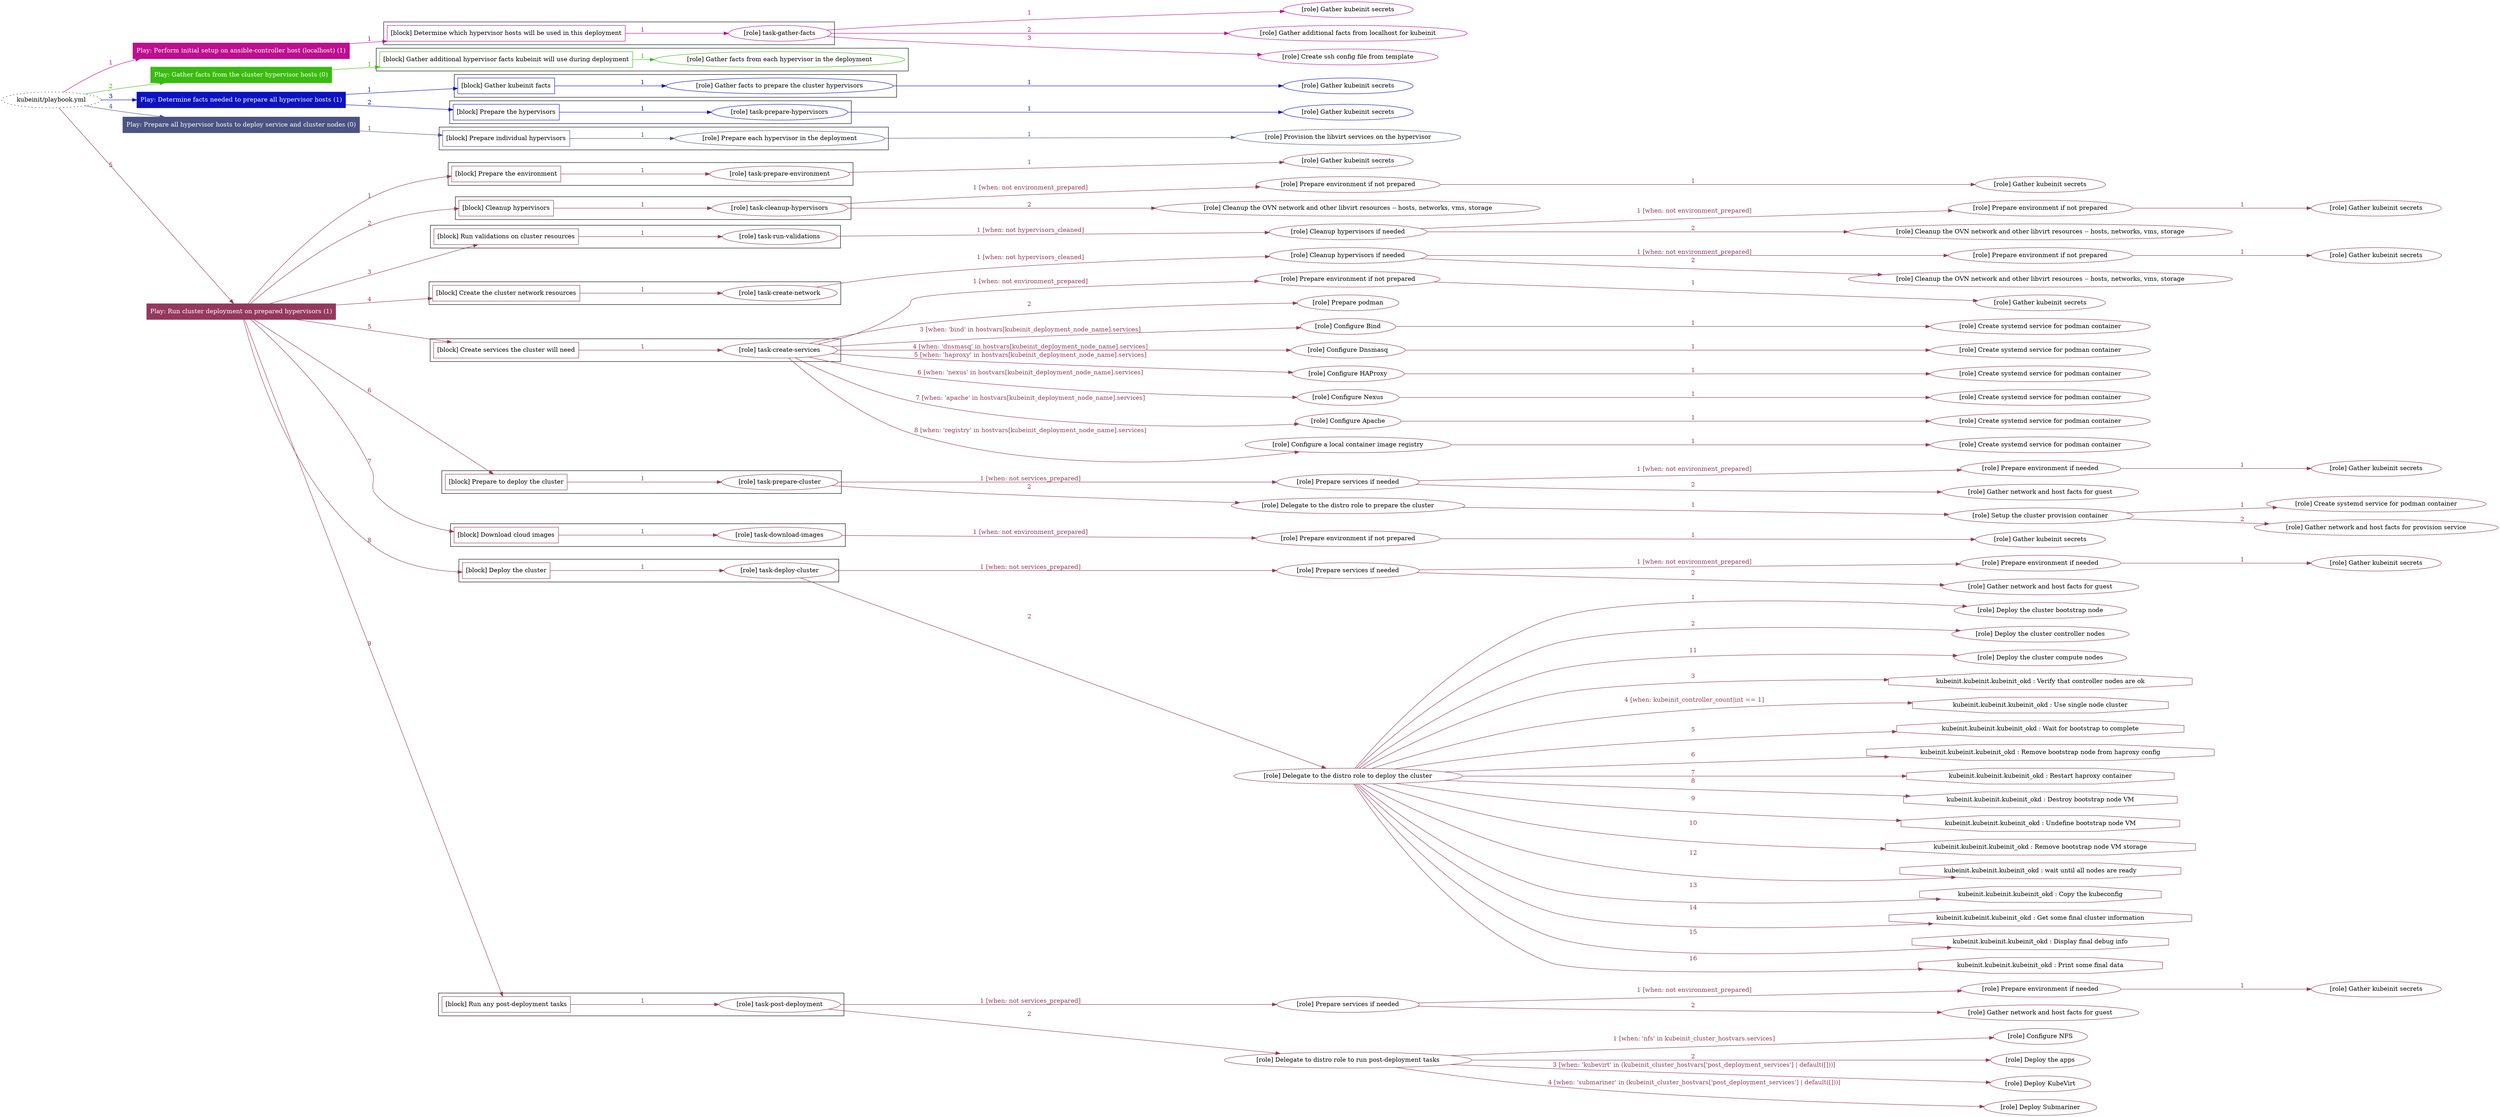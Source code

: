 digraph {
	graph [concentrate=true ordering=in rankdir=LR ratio=fill]
	edge [esep=5 sep=10]
	"kubeinit/playbook.yml" [URL="/home/runner/work/kubeinit/kubeinit/kubeinit/playbook.yml" id=playbook_da617933 style=dotted]
	play_709bf7d8 [label="Play: Perform initial setup on ansible-controller host (localhost) (1)" URL="/home/runner/work/kubeinit/kubeinit/kubeinit/playbook.yml" color="#bd0f90" fontcolor="#ffffff" id=play_709bf7d8 shape=box style=filled tooltip=localhost]
	"kubeinit/playbook.yml" -> play_709bf7d8 [label="1 " color="#bd0f90" fontcolor="#bd0f90" id=edge_968faac6 labeltooltip="1 " tooltip="1 "]
	subgraph "Gather kubeinit secrets" {
		role_4a7accff [label="[role] Gather kubeinit secrets" URL="/home/runner/.ansible/collections/ansible_collections/kubeinit/kubeinit/roles/kubeinit_prepare/tasks/build_hypervisors_group.yml" color="#bd0f90" id=role_4a7accff tooltip="Gather kubeinit secrets"]
	}
	subgraph "Gather additional facts from localhost for kubeinit" {
		role_66f5cfd6 [label="[role] Gather additional facts from localhost for kubeinit" URL="/home/runner/.ansible/collections/ansible_collections/kubeinit/kubeinit/roles/kubeinit_prepare/tasks/build_hypervisors_group.yml" color="#bd0f90" id=role_66f5cfd6 tooltip="Gather additional facts from localhost for kubeinit"]
	}
	subgraph "Create ssh config file from template" {
		role_cff6868e [label="[role] Create ssh config file from template" URL="/home/runner/.ansible/collections/ansible_collections/kubeinit/kubeinit/roles/kubeinit_prepare/tasks/build_hypervisors_group.yml" color="#bd0f90" id=role_cff6868e tooltip="Create ssh config file from template"]
	}
	subgraph "task-gather-facts" {
		role_f1da3279 [label="[role] task-gather-facts" URL="/home/runner/work/kubeinit/kubeinit/kubeinit/playbook.yml" color="#bd0f90" id=role_f1da3279 tooltip="task-gather-facts"]
		role_f1da3279 -> role_4a7accff [label="1 " color="#bd0f90" fontcolor="#bd0f90" id=edge_4c8f0086 labeltooltip="1 " tooltip="1 "]
		role_f1da3279 -> role_66f5cfd6 [label="2 " color="#bd0f90" fontcolor="#bd0f90" id=edge_60982e33 labeltooltip="2 " tooltip="2 "]
		role_f1da3279 -> role_cff6868e [label="3 " color="#bd0f90" fontcolor="#bd0f90" id=edge_ebd9160b labeltooltip="3 " tooltip="3 "]
	}
	subgraph "Play: Perform initial setup on ansible-controller host (localhost) (1)" {
		play_709bf7d8 -> block_c93c14ab [label=1 color="#bd0f90" fontcolor="#bd0f90" id=edge_28651c64 labeltooltip=1 tooltip=1]
		subgraph cluster_block_c93c14ab {
			block_c93c14ab [label="[block] Determine which hypervisor hosts will be used in this deployment" URL="/home/runner/work/kubeinit/kubeinit/kubeinit/playbook.yml" color="#bd0f90" id=block_c93c14ab labeltooltip="Determine which hypervisor hosts will be used in this deployment" shape=box tooltip="Determine which hypervisor hosts will be used in this deployment"]
			block_c93c14ab -> role_f1da3279 [label="1 " color="#bd0f90" fontcolor="#bd0f90" id=edge_1ac4765d labeltooltip="1 " tooltip="1 "]
		}
	}
	play_b18777e9 [label="Play: Gather facts from the cluster hypervisor hosts (0)" URL="/home/runner/work/kubeinit/kubeinit/kubeinit/playbook.yml" color="#3abb11" fontcolor="#ffffff" id=play_b18777e9 shape=box style=filled tooltip="Play: Gather facts from the cluster hypervisor hosts (0)"]
	"kubeinit/playbook.yml" -> play_b18777e9 [label="2 " color="#3abb11" fontcolor="#3abb11" id=edge_0cba17d4 labeltooltip="2 " tooltip="2 "]
	subgraph "Gather facts from each hypervisor in the deployment" {
		role_3ea48ed6 [label="[role] Gather facts from each hypervisor in the deployment" URL="/home/runner/work/kubeinit/kubeinit/kubeinit/playbook.yml" color="#3abb11" id=role_3ea48ed6 tooltip="Gather facts from each hypervisor in the deployment"]
	}
	subgraph "Play: Gather facts from the cluster hypervisor hosts (0)" {
		play_b18777e9 -> block_f3d34d39 [label=1 color="#3abb11" fontcolor="#3abb11" id=edge_6278b944 labeltooltip=1 tooltip=1]
		subgraph cluster_block_f3d34d39 {
			block_f3d34d39 [label="[block] Gather additional hypervisor facts kubeinit will use during deployment" URL="/home/runner/work/kubeinit/kubeinit/kubeinit/playbook.yml" color="#3abb11" id=block_f3d34d39 labeltooltip="Gather additional hypervisor facts kubeinit will use during deployment" shape=box tooltip="Gather additional hypervisor facts kubeinit will use during deployment"]
			block_f3d34d39 -> role_3ea48ed6 [label="1 " color="#3abb11" fontcolor="#3abb11" id=edge_6fc94876 labeltooltip="1 " tooltip="1 "]
		}
	}
	play_62c8dd0b [label="Play: Determine facts needed to prepare all hypervisor hosts (1)" URL="/home/runner/work/kubeinit/kubeinit/kubeinit/playbook.yml" color="#0c13c0" fontcolor="#ffffff" id=play_62c8dd0b shape=box style=filled tooltip=localhost]
	"kubeinit/playbook.yml" -> play_62c8dd0b [label="3 " color="#0c13c0" fontcolor="#0c13c0" id=edge_c12543b6 labeltooltip="3 " tooltip="3 "]
	subgraph "Gather kubeinit secrets" {
		role_3d515dd7 [label="[role] Gather kubeinit secrets" URL="/home/runner/.ansible/collections/ansible_collections/kubeinit/kubeinit/roles/kubeinit_prepare/tasks/gather_kubeinit_facts.yml" color="#0c13c0" id=role_3d515dd7 tooltip="Gather kubeinit secrets"]
	}
	subgraph "Gather facts to prepare the cluster hypervisors" {
		role_f3704e47 [label="[role] Gather facts to prepare the cluster hypervisors" URL="/home/runner/work/kubeinit/kubeinit/kubeinit/playbook.yml" color="#0c13c0" id=role_f3704e47 tooltip="Gather facts to prepare the cluster hypervisors"]
		role_f3704e47 -> role_3d515dd7 [label="1 " color="#0c13c0" fontcolor="#0c13c0" id=edge_67fbf8ec labeltooltip="1 " tooltip="1 "]
	}
	subgraph "Gather kubeinit secrets" {
		role_cc7b1e53 [label="[role] Gather kubeinit secrets" URL="/home/runner/.ansible/collections/ansible_collections/kubeinit/kubeinit/roles/kubeinit_prepare/tasks/gather_kubeinit_facts.yml" color="#0c13c0" id=role_cc7b1e53 tooltip="Gather kubeinit secrets"]
	}
	subgraph "task-prepare-hypervisors" {
		role_05dc9baf [label="[role] task-prepare-hypervisors" URL="/home/runner/work/kubeinit/kubeinit/kubeinit/playbook.yml" color="#0c13c0" id=role_05dc9baf tooltip="task-prepare-hypervisors"]
		role_05dc9baf -> role_cc7b1e53 [label="1 " color="#0c13c0" fontcolor="#0c13c0" id=edge_c65fc6d4 labeltooltip="1 " tooltip="1 "]
	}
	subgraph "Play: Determine facts needed to prepare all hypervisor hosts (1)" {
		play_62c8dd0b -> block_36606925 [label=1 color="#0c13c0" fontcolor="#0c13c0" id=edge_57b791f6 labeltooltip=1 tooltip=1]
		subgraph cluster_block_36606925 {
			block_36606925 [label="[block] Gather kubeinit facts" URL="/home/runner/work/kubeinit/kubeinit/kubeinit/playbook.yml" color="#0c13c0" id=block_36606925 labeltooltip="Gather kubeinit facts" shape=box tooltip="Gather kubeinit facts"]
			block_36606925 -> role_f3704e47 [label="1 " color="#0c13c0" fontcolor="#0c13c0" id=edge_1a511194 labeltooltip="1 " tooltip="1 "]
		}
		play_62c8dd0b -> block_bb605f76 [label=2 color="#0c13c0" fontcolor="#0c13c0" id=edge_3fe7a52a labeltooltip=2 tooltip=2]
		subgraph cluster_block_bb605f76 {
			block_bb605f76 [label="[block] Prepare the hypervisors" URL="/home/runner/work/kubeinit/kubeinit/kubeinit/playbook.yml" color="#0c13c0" id=block_bb605f76 labeltooltip="Prepare the hypervisors" shape=box tooltip="Prepare the hypervisors"]
			block_bb605f76 -> role_05dc9baf [label="1 " color="#0c13c0" fontcolor="#0c13c0" id=edge_8dd2e019 labeltooltip="1 " tooltip="1 "]
		}
	}
	play_00302b5f [label="Play: Prepare all hypervisor hosts to deploy service and cluster nodes (0)" URL="/home/runner/work/kubeinit/kubeinit/kubeinit/playbook.yml" color="#4a5482" fontcolor="#ffffff" id=play_00302b5f shape=box style=filled tooltip="Play: Prepare all hypervisor hosts to deploy service and cluster nodes (0)"]
	"kubeinit/playbook.yml" -> play_00302b5f [label="4 " color="#4a5482" fontcolor="#4a5482" id=edge_bfa7a1cc labeltooltip="4 " tooltip="4 "]
	subgraph "Provision the libvirt services on the hypervisor" {
		role_5be72eb2 [label="[role] Provision the libvirt services on the hypervisor" URL="/home/runner/.ansible/collections/ansible_collections/kubeinit/kubeinit/roles/kubeinit_prepare/tasks/prepare_hypervisor.yml" color="#4a5482" id=role_5be72eb2 tooltip="Provision the libvirt services on the hypervisor"]
	}
	subgraph "Prepare each hypervisor in the deployment" {
		role_9ba26f6d [label="[role] Prepare each hypervisor in the deployment" URL="/home/runner/work/kubeinit/kubeinit/kubeinit/playbook.yml" color="#4a5482" id=role_9ba26f6d tooltip="Prepare each hypervisor in the deployment"]
		role_9ba26f6d -> role_5be72eb2 [label="1 " color="#4a5482" fontcolor="#4a5482" id=edge_3c2a3aeb labeltooltip="1 " tooltip="1 "]
	}
	subgraph "Play: Prepare all hypervisor hosts to deploy service and cluster nodes (0)" {
		play_00302b5f -> block_e5b4b37d [label=1 color="#4a5482" fontcolor="#4a5482" id=edge_4340ce6d labeltooltip=1 tooltip=1]
		subgraph cluster_block_e5b4b37d {
			block_e5b4b37d [label="[block] Prepare individual hypervisors" URL="/home/runner/work/kubeinit/kubeinit/kubeinit/playbook.yml" color="#4a5482" id=block_e5b4b37d labeltooltip="Prepare individual hypervisors" shape=box tooltip="Prepare individual hypervisors"]
			block_e5b4b37d -> role_9ba26f6d [label="1 " color="#4a5482" fontcolor="#4a5482" id=edge_72ce8a2a labeltooltip="1 " tooltip="1 "]
		}
	}
	play_e0bf3612 [label="Play: Run cluster deployment on prepared hypervisors (1)" URL="/home/runner/work/kubeinit/kubeinit/kubeinit/playbook.yml" color="#94385f" fontcolor="#ffffff" id=play_e0bf3612 shape=box style=filled tooltip=localhost]
	"kubeinit/playbook.yml" -> play_e0bf3612 [label="5 " color="#94385f" fontcolor="#94385f" id=edge_8bb31d53 labeltooltip="5 " tooltip="5 "]
	subgraph "Gather kubeinit secrets" {
		role_43ebbe45 [label="[role] Gather kubeinit secrets" URL="/home/runner/.ansible/collections/ansible_collections/kubeinit/kubeinit/roles/kubeinit_prepare/tasks/gather_kubeinit_facts.yml" color="#94385f" id=role_43ebbe45 tooltip="Gather kubeinit secrets"]
	}
	subgraph "task-prepare-environment" {
		role_959c1477 [label="[role] task-prepare-environment" URL="/home/runner/work/kubeinit/kubeinit/kubeinit/playbook.yml" color="#94385f" id=role_959c1477 tooltip="task-prepare-environment"]
		role_959c1477 -> role_43ebbe45 [label="1 " color="#94385f" fontcolor="#94385f" id=edge_1f030972 labeltooltip="1 " tooltip="1 "]
	}
	subgraph "Gather kubeinit secrets" {
		role_8f469ade [label="[role] Gather kubeinit secrets" URL="/home/runner/.ansible/collections/ansible_collections/kubeinit/kubeinit/roles/kubeinit_prepare/tasks/gather_kubeinit_facts.yml" color="#94385f" id=role_8f469ade tooltip="Gather kubeinit secrets"]
	}
	subgraph "Prepare environment if not prepared" {
		role_feefa394 [label="[role] Prepare environment if not prepared" URL="/home/runner/.ansible/collections/ansible_collections/kubeinit/kubeinit/roles/kubeinit_prepare/tasks/cleanup_hypervisors.yml" color="#94385f" id=role_feefa394 tooltip="Prepare environment if not prepared"]
		role_feefa394 -> role_8f469ade [label="1 " color="#94385f" fontcolor="#94385f" id=edge_459e6f35 labeltooltip="1 " tooltip="1 "]
	}
	subgraph "Cleanup the OVN network and other libvirt resources -- hosts, networks, vms, storage" {
		role_4391ad11 [label="[role] Cleanup the OVN network and other libvirt resources -- hosts, networks, vms, storage" URL="/home/runner/.ansible/collections/ansible_collections/kubeinit/kubeinit/roles/kubeinit_prepare/tasks/cleanup_hypervisors.yml" color="#94385f" id=role_4391ad11 tooltip="Cleanup the OVN network and other libvirt resources -- hosts, networks, vms, storage"]
	}
	subgraph "task-cleanup-hypervisors" {
		role_0d98e78e [label="[role] task-cleanup-hypervisors" URL="/home/runner/work/kubeinit/kubeinit/kubeinit/playbook.yml" color="#94385f" id=role_0d98e78e tooltip="task-cleanup-hypervisors"]
		role_0d98e78e -> role_feefa394 [label="1 [when: not environment_prepared]" color="#94385f" fontcolor="#94385f" id=edge_e5e45666 labeltooltip="1 [when: not environment_prepared]" tooltip="1 [when: not environment_prepared]"]
		role_0d98e78e -> role_4391ad11 [label="2 " color="#94385f" fontcolor="#94385f" id=edge_dd2ff6b0 labeltooltip="2 " tooltip="2 "]
	}
	subgraph "Gather kubeinit secrets" {
		role_84644f1b [label="[role] Gather kubeinit secrets" URL="/home/runner/.ansible/collections/ansible_collections/kubeinit/kubeinit/roles/kubeinit_prepare/tasks/gather_kubeinit_facts.yml" color="#94385f" id=role_84644f1b tooltip="Gather kubeinit secrets"]
	}
	subgraph "Prepare environment if not prepared" {
		role_889f7131 [label="[role] Prepare environment if not prepared" URL="/home/runner/.ansible/collections/ansible_collections/kubeinit/kubeinit/roles/kubeinit_prepare/tasks/cleanup_hypervisors.yml" color="#94385f" id=role_889f7131 tooltip="Prepare environment if not prepared"]
		role_889f7131 -> role_84644f1b [label="1 " color="#94385f" fontcolor="#94385f" id=edge_1a223ad4 labeltooltip="1 " tooltip="1 "]
	}
	subgraph "Cleanup the OVN network and other libvirt resources -- hosts, networks, vms, storage" {
		role_bcb62547 [label="[role] Cleanup the OVN network and other libvirt resources -- hosts, networks, vms, storage" URL="/home/runner/.ansible/collections/ansible_collections/kubeinit/kubeinit/roles/kubeinit_prepare/tasks/cleanup_hypervisors.yml" color="#94385f" id=role_bcb62547 tooltip="Cleanup the OVN network and other libvirt resources -- hosts, networks, vms, storage"]
	}
	subgraph "Cleanup hypervisors if needed" {
		role_0a2ac0c5 [label="[role] Cleanup hypervisors if needed" URL="/home/runner/.ansible/collections/ansible_collections/kubeinit/kubeinit/roles/kubeinit_validations/tasks/main.yml" color="#94385f" id=role_0a2ac0c5 tooltip="Cleanup hypervisors if needed"]
		role_0a2ac0c5 -> role_889f7131 [label="1 [when: not environment_prepared]" color="#94385f" fontcolor="#94385f" id=edge_50cb7318 labeltooltip="1 [when: not environment_prepared]" tooltip="1 [when: not environment_prepared]"]
		role_0a2ac0c5 -> role_bcb62547 [label="2 " color="#94385f" fontcolor="#94385f" id=edge_11b7797f labeltooltip="2 " tooltip="2 "]
	}
	subgraph "task-run-validations" {
		role_e090051c [label="[role] task-run-validations" URL="/home/runner/work/kubeinit/kubeinit/kubeinit/playbook.yml" color="#94385f" id=role_e090051c tooltip="task-run-validations"]
		role_e090051c -> role_0a2ac0c5 [label="1 [when: not hypervisors_cleaned]" color="#94385f" fontcolor="#94385f" id=edge_2c56589b labeltooltip="1 [when: not hypervisors_cleaned]" tooltip="1 [when: not hypervisors_cleaned]"]
	}
	subgraph "Gather kubeinit secrets" {
		role_bc2b59c0 [label="[role] Gather kubeinit secrets" URL="/home/runner/.ansible/collections/ansible_collections/kubeinit/kubeinit/roles/kubeinit_prepare/tasks/gather_kubeinit_facts.yml" color="#94385f" id=role_bc2b59c0 tooltip="Gather kubeinit secrets"]
	}
	subgraph "Prepare environment if not prepared" {
		role_87ecfb6a [label="[role] Prepare environment if not prepared" URL="/home/runner/.ansible/collections/ansible_collections/kubeinit/kubeinit/roles/kubeinit_prepare/tasks/cleanup_hypervisors.yml" color="#94385f" id=role_87ecfb6a tooltip="Prepare environment if not prepared"]
		role_87ecfb6a -> role_bc2b59c0 [label="1 " color="#94385f" fontcolor="#94385f" id=edge_c4497c87 labeltooltip="1 " tooltip="1 "]
	}
	subgraph "Cleanup the OVN network and other libvirt resources -- hosts, networks, vms, storage" {
		role_dfe2dc56 [label="[role] Cleanup the OVN network and other libvirt resources -- hosts, networks, vms, storage" URL="/home/runner/.ansible/collections/ansible_collections/kubeinit/kubeinit/roles/kubeinit_prepare/tasks/cleanup_hypervisors.yml" color="#94385f" id=role_dfe2dc56 tooltip="Cleanup the OVN network and other libvirt resources -- hosts, networks, vms, storage"]
	}
	subgraph "Cleanup hypervisors if needed" {
		role_cf9e6773 [label="[role] Cleanup hypervisors if needed" URL="/home/runner/.ansible/collections/ansible_collections/kubeinit/kubeinit/roles/kubeinit_libvirt/tasks/create_network.yml" color="#94385f" id=role_cf9e6773 tooltip="Cleanup hypervisors if needed"]
		role_cf9e6773 -> role_87ecfb6a [label="1 [when: not environment_prepared]" color="#94385f" fontcolor="#94385f" id=edge_ab435240 labeltooltip="1 [when: not environment_prepared]" tooltip="1 [when: not environment_prepared]"]
		role_cf9e6773 -> role_dfe2dc56 [label="2 " color="#94385f" fontcolor="#94385f" id=edge_9d48e7f9 labeltooltip="2 " tooltip="2 "]
	}
	subgraph "task-create-network" {
		role_9f71d515 [label="[role] task-create-network" URL="/home/runner/work/kubeinit/kubeinit/kubeinit/playbook.yml" color="#94385f" id=role_9f71d515 tooltip="task-create-network"]
		role_9f71d515 -> role_cf9e6773 [label="1 [when: not hypervisors_cleaned]" color="#94385f" fontcolor="#94385f" id=edge_6a003132 labeltooltip="1 [when: not hypervisors_cleaned]" tooltip="1 [when: not hypervisors_cleaned]"]
	}
	subgraph "Gather kubeinit secrets" {
		role_14b78a6e [label="[role] Gather kubeinit secrets" URL="/home/runner/.ansible/collections/ansible_collections/kubeinit/kubeinit/roles/kubeinit_prepare/tasks/gather_kubeinit_facts.yml" color="#94385f" id=role_14b78a6e tooltip="Gather kubeinit secrets"]
	}
	subgraph "Prepare environment if not prepared" {
		role_ee72412a [label="[role] Prepare environment if not prepared" URL="/home/runner/.ansible/collections/ansible_collections/kubeinit/kubeinit/roles/kubeinit_services/tasks/main.yml" color="#94385f" id=role_ee72412a tooltip="Prepare environment if not prepared"]
		role_ee72412a -> role_14b78a6e [label="1 " color="#94385f" fontcolor="#94385f" id=edge_6dc82e37 labeltooltip="1 " tooltip="1 "]
	}
	subgraph "Prepare podman" {
		role_7c558089 [label="[role] Prepare podman" URL="/home/runner/.ansible/collections/ansible_collections/kubeinit/kubeinit/roles/kubeinit_services/tasks/00_create_service_pod.yml" color="#94385f" id=role_7c558089 tooltip="Prepare podman"]
	}
	subgraph "Create systemd service for podman container" {
		role_94f33be3 [label="[role] Create systemd service for podman container" URL="/home/runner/.ansible/collections/ansible_collections/kubeinit/kubeinit/roles/kubeinit_bind/tasks/main.yml" color="#94385f" id=role_94f33be3 tooltip="Create systemd service for podman container"]
	}
	subgraph "Configure Bind" {
		role_607b0268 [label="[role] Configure Bind" URL="/home/runner/.ansible/collections/ansible_collections/kubeinit/kubeinit/roles/kubeinit_services/tasks/start_services_containers.yml" color="#94385f" id=role_607b0268 tooltip="Configure Bind"]
		role_607b0268 -> role_94f33be3 [label="1 " color="#94385f" fontcolor="#94385f" id=edge_3c73c11a labeltooltip="1 " tooltip="1 "]
	}
	subgraph "Create systemd service for podman container" {
		role_c4cc5767 [label="[role] Create systemd service for podman container" URL="/home/runner/.ansible/collections/ansible_collections/kubeinit/kubeinit/roles/kubeinit_dnsmasq/tasks/main.yml" color="#94385f" id=role_c4cc5767 tooltip="Create systemd service for podman container"]
	}
	subgraph "Configure Dnsmasq" {
		role_b14528ba [label="[role] Configure Dnsmasq" URL="/home/runner/.ansible/collections/ansible_collections/kubeinit/kubeinit/roles/kubeinit_services/tasks/start_services_containers.yml" color="#94385f" id=role_b14528ba tooltip="Configure Dnsmasq"]
		role_b14528ba -> role_c4cc5767 [label="1 " color="#94385f" fontcolor="#94385f" id=edge_4e76ecd3 labeltooltip="1 " tooltip="1 "]
	}
	subgraph "Create systemd service for podman container" {
		role_2e0bfbc0 [label="[role] Create systemd service for podman container" URL="/home/runner/.ansible/collections/ansible_collections/kubeinit/kubeinit/roles/kubeinit_haproxy/tasks/main.yml" color="#94385f" id=role_2e0bfbc0 tooltip="Create systemd service for podman container"]
	}
	subgraph "Configure HAProxy" {
		role_4da8e4f4 [label="[role] Configure HAProxy" URL="/home/runner/.ansible/collections/ansible_collections/kubeinit/kubeinit/roles/kubeinit_services/tasks/start_services_containers.yml" color="#94385f" id=role_4da8e4f4 tooltip="Configure HAProxy"]
		role_4da8e4f4 -> role_2e0bfbc0 [label="1 " color="#94385f" fontcolor="#94385f" id=edge_bdda542c labeltooltip="1 " tooltip="1 "]
	}
	subgraph "Create systemd service for podman container" {
		role_ffc477c0 [label="[role] Create systemd service for podman container" URL="/home/runner/.ansible/collections/ansible_collections/kubeinit/kubeinit/roles/kubeinit_nexus/tasks/main.yml" color="#94385f" id=role_ffc477c0 tooltip="Create systemd service for podman container"]
	}
	subgraph "Configure Nexus" {
		role_45ab571f [label="[role] Configure Nexus" URL="/home/runner/.ansible/collections/ansible_collections/kubeinit/kubeinit/roles/kubeinit_services/tasks/start_services_containers.yml" color="#94385f" id=role_45ab571f tooltip="Configure Nexus"]
		role_45ab571f -> role_ffc477c0 [label="1 " color="#94385f" fontcolor="#94385f" id=edge_999574f4 labeltooltip="1 " tooltip="1 "]
	}
	subgraph "Create systemd service for podman container" {
		role_ddff7d54 [label="[role] Create systemd service for podman container" URL="/home/runner/.ansible/collections/ansible_collections/kubeinit/kubeinit/roles/kubeinit_apache/tasks/main.yml" color="#94385f" id=role_ddff7d54 tooltip="Create systemd service for podman container"]
	}
	subgraph "Configure Apache" {
		role_fcba6778 [label="[role] Configure Apache" URL="/home/runner/.ansible/collections/ansible_collections/kubeinit/kubeinit/roles/kubeinit_services/tasks/start_services_containers.yml" color="#94385f" id=role_fcba6778 tooltip="Configure Apache"]
		role_fcba6778 -> role_ddff7d54 [label="1 " color="#94385f" fontcolor="#94385f" id=edge_1357670f labeltooltip="1 " tooltip="1 "]
	}
	subgraph "Create systemd service for podman container" {
		role_175a9c18 [label="[role] Create systemd service for podman container" URL="/home/runner/.ansible/collections/ansible_collections/kubeinit/kubeinit/roles/kubeinit_registry/tasks/main.yml" color="#94385f" id=role_175a9c18 tooltip="Create systemd service for podman container"]
	}
	subgraph "Configure a local container image registry" {
		role_5a029814 [label="[role] Configure a local container image registry" URL="/home/runner/.ansible/collections/ansible_collections/kubeinit/kubeinit/roles/kubeinit_services/tasks/start_services_containers.yml" color="#94385f" id=role_5a029814 tooltip="Configure a local container image registry"]
		role_5a029814 -> role_175a9c18 [label="1 " color="#94385f" fontcolor="#94385f" id=edge_2ef6aeb9 labeltooltip="1 " tooltip="1 "]
	}
	subgraph "task-create-services" {
		role_4d6c53d5 [label="[role] task-create-services" URL="/home/runner/work/kubeinit/kubeinit/kubeinit/playbook.yml" color="#94385f" id=role_4d6c53d5 tooltip="task-create-services"]
		role_4d6c53d5 -> role_ee72412a [label="1 [when: not environment_prepared]" color="#94385f" fontcolor="#94385f" id=edge_8406c57f labeltooltip="1 [when: not environment_prepared]" tooltip="1 [when: not environment_prepared]"]
		role_4d6c53d5 -> role_7c558089 [label="2 " color="#94385f" fontcolor="#94385f" id=edge_1313ed8b labeltooltip="2 " tooltip="2 "]
		role_4d6c53d5 -> role_607b0268 [label="3 [when: 'bind' in hostvars[kubeinit_deployment_node_name].services]" color="#94385f" fontcolor="#94385f" id=edge_12be4fe2 labeltooltip="3 [when: 'bind' in hostvars[kubeinit_deployment_node_name].services]" tooltip="3 [when: 'bind' in hostvars[kubeinit_deployment_node_name].services]"]
		role_4d6c53d5 -> role_b14528ba [label="4 [when: 'dnsmasq' in hostvars[kubeinit_deployment_node_name].services]" color="#94385f" fontcolor="#94385f" id=edge_1528ab27 labeltooltip="4 [when: 'dnsmasq' in hostvars[kubeinit_deployment_node_name].services]" tooltip="4 [when: 'dnsmasq' in hostvars[kubeinit_deployment_node_name].services]"]
		role_4d6c53d5 -> role_4da8e4f4 [label="5 [when: 'haproxy' in hostvars[kubeinit_deployment_node_name].services]" color="#94385f" fontcolor="#94385f" id=edge_ebd6bccb labeltooltip="5 [when: 'haproxy' in hostvars[kubeinit_deployment_node_name].services]" tooltip="5 [when: 'haproxy' in hostvars[kubeinit_deployment_node_name].services]"]
		role_4d6c53d5 -> role_45ab571f [label="6 [when: 'nexus' in hostvars[kubeinit_deployment_node_name].services]" color="#94385f" fontcolor="#94385f" id=edge_6c20ac42 labeltooltip="6 [when: 'nexus' in hostvars[kubeinit_deployment_node_name].services]" tooltip="6 [when: 'nexus' in hostvars[kubeinit_deployment_node_name].services]"]
		role_4d6c53d5 -> role_fcba6778 [label="7 [when: 'apache' in hostvars[kubeinit_deployment_node_name].services]" color="#94385f" fontcolor="#94385f" id=edge_f7b777fb labeltooltip="7 [when: 'apache' in hostvars[kubeinit_deployment_node_name].services]" tooltip="7 [when: 'apache' in hostvars[kubeinit_deployment_node_name].services]"]
		role_4d6c53d5 -> role_5a029814 [label="8 [when: 'registry' in hostvars[kubeinit_deployment_node_name].services]" color="#94385f" fontcolor="#94385f" id=edge_ec6efbdf labeltooltip="8 [when: 'registry' in hostvars[kubeinit_deployment_node_name].services]" tooltip="8 [when: 'registry' in hostvars[kubeinit_deployment_node_name].services]"]
	}
	subgraph "Gather kubeinit secrets" {
		role_d6f7c4d5 [label="[role] Gather kubeinit secrets" URL="/home/runner/.ansible/collections/ansible_collections/kubeinit/kubeinit/roles/kubeinit_prepare/tasks/gather_kubeinit_facts.yml" color="#94385f" id=role_d6f7c4d5 tooltip="Gather kubeinit secrets"]
	}
	subgraph "Prepare environment if needed" {
		role_5404304b [label="[role] Prepare environment if needed" URL="/home/runner/.ansible/collections/ansible_collections/kubeinit/kubeinit/roles/kubeinit_services/tasks/prepare_services.yml" color="#94385f" id=role_5404304b tooltip="Prepare environment if needed"]
		role_5404304b -> role_d6f7c4d5 [label="1 " color="#94385f" fontcolor="#94385f" id=edge_0ef3a484 labeltooltip="1 " tooltip="1 "]
	}
	subgraph "Gather network and host facts for guest" {
		role_d0836856 [label="[role] Gather network and host facts for guest" URL="/home/runner/.ansible/collections/ansible_collections/kubeinit/kubeinit/roles/kubeinit_services/tasks/prepare_services.yml" color="#94385f" id=role_d0836856 tooltip="Gather network and host facts for guest"]
	}
	subgraph "Prepare services if needed" {
		role_73dab1c1 [label="[role] Prepare services if needed" URL="/home/runner/.ansible/collections/ansible_collections/kubeinit/kubeinit/roles/kubeinit_prepare/tasks/prepare_cluster.yml" color="#94385f" id=role_73dab1c1 tooltip="Prepare services if needed"]
		role_73dab1c1 -> role_5404304b [label="1 [when: not environment_prepared]" color="#94385f" fontcolor="#94385f" id=edge_1c2241dd labeltooltip="1 [when: not environment_prepared]" tooltip="1 [when: not environment_prepared]"]
		role_73dab1c1 -> role_d0836856 [label="2 " color="#94385f" fontcolor="#94385f" id=edge_a6b778c1 labeltooltip="2 " tooltip="2 "]
	}
	subgraph "Create systemd service for podman container" {
		role_167d81c1 [label="[role] Create systemd service for podman container" URL="/home/runner/.ansible/collections/ansible_collections/kubeinit/kubeinit/roles/kubeinit_services/tasks/create_provision_container.yml" color="#94385f" id=role_167d81c1 tooltip="Create systemd service for podman container"]
	}
	subgraph "Gather network and host facts for provision service" {
		role_c1f163a9 [label="[role] Gather network and host facts for provision service" URL="/home/runner/.ansible/collections/ansible_collections/kubeinit/kubeinit/roles/kubeinit_services/tasks/create_provision_container.yml" color="#94385f" id=role_c1f163a9 tooltip="Gather network and host facts for provision service"]
	}
	subgraph "Setup the cluster provision container" {
		role_989d8783 [label="[role] Setup the cluster provision container" URL="/home/runner/.ansible/collections/ansible_collections/kubeinit/kubeinit/roles/kubeinit_okd/tasks/prepare_cluster.yml" color="#94385f" id=role_989d8783 tooltip="Setup the cluster provision container"]
		role_989d8783 -> role_167d81c1 [label="1 " color="#94385f" fontcolor="#94385f" id=edge_5d68fc72 labeltooltip="1 " tooltip="1 "]
		role_989d8783 -> role_c1f163a9 [label="2 " color="#94385f" fontcolor="#94385f" id=edge_01c61b0d labeltooltip="2 " tooltip="2 "]
	}
	subgraph "Delegate to the distro role to prepare the cluster" {
		role_201a23ef [label="[role] Delegate to the distro role to prepare the cluster" URL="/home/runner/.ansible/collections/ansible_collections/kubeinit/kubeinit/roles/kubeinit_prepare/tasks/prepare_cluster.yml" color="#94385f" id=role_201a23ef tooltip="Delegate to the distro role to prepare the cluster"]
		role_201a23ef -> role_989d8783 [label="1 " color="#94385f" fontcolor="#94385f" id=edge_be15cd32 labeltooltip="1 " tooltip="1 "]
	}
	subgraph "task-prepare-cluster" {
		role_259327cc [label="[role] task-prepare-cluster" URL="/home/runner/work/kubeinit/kubeinit/kubeinit/playbook.yml" color="#94385f" id=role_259327cc tooltip="task-prepare-cluster"]
		role_259327cc -> role_73dab1c1 [label="1 [when: not services_prepared]" color="#94385f" fontcolor="#94385f" id=edge_733f0e2c labeltooltip="1 [when: not services_prepared]" tooltip="1 [when: not services_prepared]"]
		role_259327cc -> role_201a23ef [label="2 " color="#94385f" fontcolor="#94385f" id=edge_8fb36745 labeltooltip="2 " tooltip="2 "]
	}
	subgraph "Gather kubeinit secrets" {
		role_7b92767c [label="[role] Gather kubeinit secrets" URL="/home/runner/.ansible/collections/ansible_collections/kubeinit/kubeinit/roles/kubeinit_prepare/tasks/gather_kubeinit_facts.yml" color="#94385f" id=role_7b92767c tooltip="Gather kubeinit secrets"]
	}
	subgraph "Prepare environment if not prepared" {
		role_faf516d2 [label="[role] Prepare environment if not prepared" URL="/home/runner/.ansible/collections/ansible_collections/kubeinit/kubeinit/roles/kubeinit_libvirt/tasks/download_cloud_images.yml" color="#94385f" id=role_faf516d2 tooltip="Prepare environment if not prepared"]
		role_faf516d2 -> role_7b92767c [label="1 " color="#94385f" fontcolor="#94385f" id=edge_24f258c4 labeltooltip="1 " tooltip="1 "]
	}
	subgraph "task-download-images" {
		role_9691d156 [label="[role] task-download-images" URL="/home/runner/work/kubeinit/kubeinit/kubeinit/playbook.yml" color="#94385f" id=role_9691d156 tooltip="task-download-images"]
		role_9691d156 -> role_faf516d2 [label="1 [when: not environment_prepared]" color="#94385f" fontcolor="#94385f" id=edge_645e3ecb labeltooltip="1 [when: not environment_prepared]" tooltip="1 [when: not environment_prepared]"]
	}
	subgraph "Gather kubeinit secrets" {
		role_745a7739 [label="[role] Gather kubeinit secrets" URL="/home/runner/.ansible/collections/ansible_collections/kubeinit/kubeinit/roles/kubeinit_prepare/tasks/gather_kubeinit_facts.yml" color="#94385f" id=role_745a7739 tooltip="Gather kubeinit secrets"]
	}
	subgraph "Prepare environment if needed" {
		role_a7fa9427 [label="[role] Prepare environment if needed" URL="/home/runner/.ansible/collections/ansible_collections/kubeinit/kubeinit/roles/kubeinit_services/tasks/prepare_services.yml" color="#94385f" id=role_a7fa9427 tooltip="Prepare environment if needed"]
		role_a7fa9427 -> role_745a7739 [label="1 " color="#94385f" fontcolor="#94385f" id=edge_5bdfc84c labeltooltip="1 " tooltip="1 "]
	}
	subgraph "Gather network and host facts for guest" {
		role_8a948291 [label="[role] Gather network and host facts for guest" URL="/home/runner/.ansible/collections/ansible_collections/kubeinit/kubeinit/roles/kubeinit_services/tasks/prepare_services.yml" color="#94385f" id=role_8a948291 tooltip="Gather network and host facts for guest"]
	}
	subgraph "Prepare services if needed" {
		role_44825a2f [label="[role] Prepare services if needed" URL="/home/runner/.ansible/collections/ansible_collections/kubeinit/kubeinit/roles/kubeinit_prepare/tasks/deploy_cluster.yml" color="#94385f" id=role_44825a2f tooltip="Prepare services if needed"]
		role_44825a2f -> role_a7fa9427 [label="1 [when: not environment_prepared]" color="#94385f" fontcolor="#94385f" id=edge_46c9ca5d labeltooltip="1 [when: not environment_prepared]" tooltip="1 [when: not environment_prepared]"]
		role_44825a2f -> role_8a948291 [label="2 " color="#94385f" fontcolor="#94385f" id=edge_05276fc5 labeltooltip="2 " tooltip="2 "]
	}
	subgraph "Deploy the cluster bootstrap node" {
		role_82f40f22 [label="[role] Deploy the cluster bootstrap node" URL="/home/runner/.ansible/collections/ansible_collections/kubeinit/kubeinit/roles/kubeinit_okd/tasks/main.yml" color="#94385f" id=role_82f40f22 tooltip="Deploy the cluster bootstrap node"]
	}
	subgraph "Deploy the cluster controller nodes" {
		role_80b1cc14 [label="[role] Deploy the cluster controller nodes" URL="/home/runner/.ansible/collections/ansible_collections/kubeinit/kubeinit/roles/kubeinit_okd/tasks/main.yml" color="#94385f" id=role_80b1cc14 tooltip="Deploy the cluster controller nodes"]
	}
	subgraph "Deploy the cluster compute nodes" {
		role_acf7de9f [label="[role] Deploy the cluster compute nodes" URL="/home/runner/.ansible/collections/ansible_collections/kubeinit/kubeinit/roles/kubeinit_okd/tasks/main.yml" color="#94385f" id=role_acf7de9f tooltip="Deploy the cluster compute nodes"]
	}
	subgraph "Delegate to the distro role to deploy the cluster" {
		role_60339a9a [label="[role] Delegate to the distro role to deploy the cluster" URL="/home/runner/.ansible/collections/ansible_collections/kubeinit/kubeinit/roles/kubeinit_prepare/tasks/deploy_cluster.yml" color="#94385f" id=role_60339a9a tooltip="Delegate to the distro role to deploy the cluster"]
		role_60339a9a -> role_82f40f22 [label="1 " color="#94385f" fontcolor="#94385f" id=edge_5f91e223 labeltooltip="1 " tooltip="1 "]
		role_60339a9a -> role_80b1cc14 [label="2 " color="#94385f" fontcolor="#94385f" id=edge_c02b5e1b labeltooltip="2 " tooltip="2 "]
		task_cbfbf9f4 [label="kubeinit.kubeinit.kubeinit_okd : Verify that controller nodes are ok" URL="/home/runner/.ansible/collections/ansible_collections/kubeinit/kubeinit/roles/kubeinit_okd/tasks/main.yml" color="#94385f" id=task_cbfbf9f4 shape=octagon tooltip="kubeinit.kubeinit.kubeinit_okd : Verify that controller nodes are ok"]
		role_60339a9a -> task_cbfbf9f4 [label="3 " color="#94385f" fontcolor="#94385f" id=edge_b508b543 labeltooltip="3 " tooltip="3 "]
		task_352aba2a [label="kubeinit.kubeinit.kubeinit_okd : Use single node cluster" URL="/home/runner/.ansible/collections/ansible_collections/kubeinit/kubeinit/roles/kubeinit_okd/tasks/main.yml" color="#94385f" id=task_352aba2a shape=octagon tooltip="kubeinit.kubeinit.kubeinit_okd : Use single node cluster"]
		role_60339a9a -> task_352aba2a [label="4 [when: kubeinit_controller_count|int == 1]" color="#94385f" fontcolor="#94385f" id=edge_3562dff9 labeltooltip="4 [when: kubeinit_controller_count|int == 1]" tooltip="4 [when: kubeinit_controller_count|int == 1]"]
		task_2ba25bc4 [label="kubeinit.kubeinit.kubeinit_okd : Wait for bootstrap to complete" URL="/home/runner/.ansible/collections/ansible_collections/kubeinit/kubeinit/roles/kubeinit_okd/tasks/main.yml" color="#94385f" id=task_2ba25bc4 shape=octagon tooltip="kubeinit.kubeinit.kubeinit_okd : Wait for bootstrap to complete"]
		role_60339a9a -> task_2ba25bc4 [label="5 " color="#94385f" fontcolor="#94385f" id=edge_e19fa07e labeltooltip="5 " tooltip="5 "]
		task_bda819af [label="kubeinit.kubeinit.kubeinit_okd : Remove bootstrap node from haproxy config" URL="/home/runner/.ansible/collections/ansible_collections/kubeinit/kubeinit/roles/kubeinit_okd/tasks/main.yml" color="#94385f" id=task_bda819af shape=octagon tooltip="kubeinit.kubeinit.kubeinit_okd : Remove bootstrap node from haproxy config"]
		role_60339a9a -> task_bda819af [label="6 " color="#94385f" fontcolor="#94385f" id=edge_ace62354 labeltooltip="6 " tooltip="6 "]
		task_f57af00e [label="kubeinit.kubeinit.kubeinit_okd : Restart haproxy container" URL="/home/runner/.ansible/collections/ansible_collections/kubeinit/kubeinit/roles/kubeinit_okd/tasks/main.yml" color="#94385f" id=task_f57af00e shape=octagon tooltip="kubeinit.kubeinit.kubeinit_okd : Restart haproxy container"]
		role_60339a9a -> task_f57af00e [label="7 " color="#94385f" fontcolor="#94385f" id=edge_c6399619 labeltooltip="7 " tooltip="7 "]
		task_cbc45cf6 [label="kubeinit.kubeinit.kubeinit_okd : Destroy bootstrap node VM" URL="/home/runner/.ansible/collections/ansible_collections/kubeinit/kubeinit/roles/kubeinit_okd/tasks/main.yml" color="#94385f" id=task_cbc45cf6 shape=octagon tooltip="kubeinit.kubeinit.kubeinit_okd : Destroy bootstrap node VM"]
		role_60339a9a -> task_cbc45cf6 [label="8 " color="#94385f" fontcolor="#94385f" id=edge_172be84d labeltooltip="8 " tooltip="8 "]
		task_2742b9aa [label="kubeinit.kubeinit.kubeinit_okd : Undefine bootstrap node VM" URL="/home/runner/.ansible/collections/ansible_collections/kubeinit/kubeinit/roles/kubeinit_okd/tasks/main.yml" color="#94385f" id=task_2742b9aa shape=octagon tooltip="kubeinit.kubeinit.kubeinit_okd : Undefine bootstrap node VM"]
		role_60339a9a -> task_2742b9aa [label="9 " color="#94385f" fontcolor="#94385f" id=edge_d1aeb813 labeltooltip="9 " tooltip="9 "]
		task_364ab7ad [label="kubeinit.kubeinit.kubeinit_okd : Remove bootstrap node VM storage" URL="/home/runner/.ansible/collections/ansible_collections/kubeinit/kubeinit/roles/kubeinit_okd/tasks/main.yml" color="#94385f" id=task_364ab7ad shape=octagon tooltip="kubeinit.kubeinit.kubeinit_okd : Remove bootstrap node VM storage"]
		role_60339a9a -> task_364ab7ad [label="10 " color="#94385f" fontcolor="#94385f" id=edge_bf371bc8 labeltooltip="10 " tooltip="10 "]
		role_60339a9a -> role_acf7de9f [label="11 " color="#94385f" fontcolor="#94385f" id=edge_65165ec8 labeltooltip="11 " tooltip="11 "]
		task_06a7612a [label="kubeinit.kubeinit.kubeinit_okd : wait until all nodes are ready" URL="/home/runner/.ansible/collections/ansible_collections/kubeinit/kubeinit/roles/kubeinit_okd/tasks/main.yml" color="#94385f" id=task_06a7612a shape=octagon tooltip="kubeinit.kubeinit.kubeinit_okd : wait until all nodes are ready"]
		role_60339a9a -> task_06a7612a [label="12 " color="#94385f" fontcolor="#94385f" id=edge_0d7eecd2 labeltooltip="12 " tooltip="12 "]
		task_ead2f4ed [label="kubeinit.kubeinit.kubeinit_okd : Copy the kubeconfig" URL="/home/runner/.ansible/collections/ansible_collections/kubeinit/kubeinit/roles/kubeinit_okd/tasks/main.yml" color="#94385f" id=task_ead2f4ed shape=octagon tooltip="kubeinit.kubeinit.kubeinit_okd : Copy the kubeconfig"]
		role_60339a9a -> task_ead2f4ed [label="13 " color="#94385f" fontcolor="#94385f" id=edge_1eec5058 labeltooltip="13 " tooltip="13 "]
		task_35bba18c [label="kubeinit.kubeinit.kubeinit_okd : Get some final cluster information" URL="/home/runner/.ansible/collections/ansible_collections/kubeinit/kubeinit/roles/kubeinit_okd/tasks/main.yml" color="#94385f" id=task_35bba18c shape=octagon tooltip="kubeinit.kubeinit.kubeinit_okd : Get some final cluster information"]
		role_60339a9a -> task_35bba18c [label="14 " color="#94385f" fontcolor="#94385f" id=edge_a362c15d labeltooltip="14 " tooltip="14 "]
		task_36c30033 [label="kubeinit.kubeinit.kubeinit_okd : Display final debug info" URL="/home/runner/.ansible/collections/ansible_collections/kubeinit/kubeinit/roles/kubeinit_okd/tasks/main.yml" color="#94385f" id=task_36c30033 shape=octagon tooltip="kubeinit.kubeinit.kubeinit_okd : Display final debug info"]
		role_60339a9a -> task_36c30033 [label="15 " color="#94385f" fontcolor="#94385f" id=edge_5bf4eeca labeltooltip="15 " tooltip="15 "]
		task_4f366e4b [label="kubeinit.kubeinit.kubeinit_okd : Print some final data" URL="/home/runner/.ansible/collections/ansible_collections/kubeinit/kubeinit/roles/kubeinit_okd/tasks/main.yml" color="#94385f" id=task_4f366e4b shape=octagon tooltip="kubeinit.kubeinit.kubeinit_okd : Print some final data"]
		role_60339a9a -> task_4f366e4b [label="16 " color="#94385f" fontcolor="#94385f" id=edge_1641ed6f labeltooltip="16 " tooltip="16 "]
	}
	subgraph "task-deploy-cluster" {
		role_fc9856c0 [label="[role] task-deploy-cluster" URL="/home/runner/work/kubeinit/kubeinit/kubeinit/playbook.yml" color="#94385f" id=role_fc9856c0 tooltip="task-deploy-cluster"]
		role_fc9856c0 -> role_44825a2f [label="1 [when: not services_prepared]" color="#94385f" fontcolor="#94385f" id=edge_5ce3cc91 labeltooltip="1 [when: not services_prepared]" tooltip="1 [when: not services_prepared]"]
		role_fc9856c0 -> role_60339a9a [label="2 " color="#94385f" fontcolor="#94385f" id=edge_43fb8a69 labeltooltip="2 " tooltip="2 "]
	}
	subgraph "Gather kubeinit secrets" {
		role_90cc3432 [label="[role] Gather kubeinit secrets" URL="/home/runner/.ansible/collections/ansible_collections/kubeinit/kubeinit/roles/kubeinit_prepare/tasks/gather_kubeinit_facts.yml" color="#94385f" id=role_90cc3432 tooltip="Gather kubeinit secrets"]
	}
	subgraph "Prepare environment if needed" {
		role_5185b8fb [label="[role] Prepare environment if needed" URL="/home/runner/.ansible/collections/ansible_collections/kubeinit/kubeinit/roles/kubeinit_services/tasks/prepare_services.yml" color="#94385f" id=role_5185b8fb tooltip="Prepare environment if needed"]
		role_5185b8fb -> role_90cc3432 [label="1 " color="#94385f" fontcolor="#94385f" id=edge_9050c0e8 labeltooltip="1 " tooltip="1 "]
	}
	subgraph "Gather network and host facts for guest" {
		role_c1bf1f95 [label="[role] Gather network and host facts for guest" URL="/home/runner/.ansible/collections/ansible_collections/kubeinit/kubeinit/roles/kubeinit_services/tasks/prepare_services.yml" color="#94385f" id=role_c1bf1f95 tooltip="Gather network and host facts for guest"]
	}
	subgraph "Prepare services if needed" {
		role_c03adc2e [label="[role] Prepare services if needed" URL="/home/runner/.ansible/collections/ansible_collections/kubeinit/kubeinit/roles/kubeinit_prepare/tasks/post_deployment.yml" color="#94385f" id=role_c03adc2e tooltip="Prepare services if needed"]
		role_c03adc2e -> role_5185b8fb [label="1 [when: not environment_prepared]" color="#94385f" fontcolor="#94385f" id=edge_63a91a01 labeltooltip="1 [when: not environment_prepared]" tooltip="1 [when: not environment_prepared]"]
		role_c03adc2e -> role_c1bf1f95 [label="2 " color="#94385f" fontcolor="#94385f" id=edge_fe1e5001 labeltooltip="2 " tooltip="2 "]
	}
	subgraph "Configure NFS" {
		role_f96ce9d7 [label="[role] Configure NFS" URL="/home/runner/.ansible/collections/ansible_collections/kubeinit/kubeinit/roles/kubeinit_okd/tasks/post_deployment_tasks.yml" color="#94385f" id=role_f96ce9d7 tooltip="Configure NFS"]
	}
	subgraph "Deploy the apps" {
		role_d8270058 [label="[role] Deploy the apps" URL="/home/runner/.ansible/collections/ansible_collections/kubeinit/kubeinit/roles/kubeinit_okd/tasks/post_deployment_tasks.yml" color="#94385f" id=role_d8270058 tooltip="Deploy the apps"]
	}
	subgraph "Deploy KubeVirt" {
		role_e302b36d [label="[role] Deploy KubeVirt" URL="/home/runner/.ansible/collections/ansible_collections/kubeinit/kubeinit/roles/kubeinit_okd/tasks/post_deployment_tasks.yml" color="#94385f" id=role_e302b36d tooltip="Deploy KubeVirt"]
	}
	subgraph "Deploy Submariner" {
		role_d4744397 [label="[role] Deploy Submariner" URL="/home/runner/.ansible/collections/ansible_collections/kubeinit/kubeinit/roles/kubeinit_okd/tasks/post_deployment_tasks.yml" color="#94385f" id=role_d4744397 tooltip="Deploy Submariner"]
	}
	subgraph "Delegate to distro role to run post-deployment tasks" {
		role_a3244ed4 [label="[role] Delegate to distro role to run post-deployment tasks" URL="/home/runner/.ansible/collections/ansible_collections/kubeinit/kubeinit/roles/kubeinit_prepare/tasks/post_deployment.yml" color="#94385f" id=role_a3244ed4 tooltip="Delegate to distro role to run post-deployment tasks"]
		role_a3244ed4 -> role_f96ce9d7 [label="1 [when: 'nfs' in kubeinit_cluster_hostvars.services]" color="#94385f" fontcolor="#94385f" id=edge_1a0de613 labeltooltip="1 [when: 'nfs' in kubeinit_cluster_hostvars.services]" tooltip="1 [when: 'nfs' in kubeinit_cluster_hostvars.services]"]
		role_a3244ed4 -> role_d8270058 [label="2 " color="#94385f" fontcolor="#94385f" id=edge_bf70223f labeltooltip="2 " tooltip="2 "]
		role_a3244ed4 -> role_e302b36d [label="3 [when: 'kubevirt' in (kubeinit_cluster_hostvars['post_deployment_services'] | default([]))]" color="#94385f" fontcolor="#94385f" id=edge_a87aa29e labeltooltip="3 [when: 'kubevirt' in (kubeinit_cluster_hostvars['post_deployment_services'] | default([]))]" tooltip="3 [when: 'kubevirt' in (kubeinit_cluster_hostvars['post_deployment_services'] | default([]))]"]
		role_a3244ed4 -> role_d4744397 [label="4 [when: 'submariner' in (kubeinit_cluster_hostvars['post_deployment_services'] | default([]))]" color="#94385f" fontcolor="#94385f" id=edge_9df103a9 labeltooltip="4 [when: 'submariner' in (kubeinit_cluster_hostvars['post_deployment_services'] | default([]))]" tooltip="4 [when: 'submariner' in (kubeinit_cluster_hostvars['post_deployment_services'] | default([]))]"]
	}
	subgraph "task-post-deployment" {
		role_c30f3b4f [label="[role] task-post-deployment" URL="/home/runner/work/kubeinit/kubeinit/kubeinit/playbook.yml" color="#94385f" id=role_c30f3b4f tooltip="task-post-deployment"]
		role_c30f3b4f -> role_c03adc2e [label="1 [when: not services_prepared]" color="#94385f" fontcolor="#94385f" id=edge_2aa3c9a7 labeltooltip="1 [when: not services_prepared]" tooltip="1 [when: not services_prepared]"]
		role_c30f3b4f -> role_a3244ed4 [label="2 " color="#94385f" fontcolor="#94385f" id=edge_4a637f55 labeltooltip="2 " tooltip="2 "]
	}
	subgraph "Play: Run cluster deployment on prepared hypervisors (1)" {
		play_e0bf3612 -> block_fefe72bc [label=1 color="#94385f" fontcolor="#94385f" id=edge_6178ee10 labeltooltip=1 tooltip=1]
		subgraph cluster_block_fefe72bc {
			block_fefe72bc [label="[block] Prepare the environment" URL="/home/runner/work/kubeinit/kubeinit/kubeinit/playbook.yml" color="#94385f" id=block_fefe72bc labeltooltip="Prepare the environment" shape=box tooltip="Prepare the environment"]
			block_fefe72bc -> role_959c1477 [label="1 " color="#94385f" fontcolor="#94385f" id=edge_2cd6ee04 labeltooltip="1 " tooltip="1 "]
		}
		play_e0bf3612 -> block_40c36e8c [label=2 color="#94385f" fontcolor="#94385f" id=edge_6d7f876d labeltooltip=2 tooltip=2]
		subgraph cluster_block_40c36e8c {
			block_40c36e8c [label="[block] Cleanup hypervisors" URL="/home/runner/work/kubeinit/kubeinit/kubeinit/playbook.yml" color="#94385f" id=block_40c36e8c labeltooltip="Cleanup hypervisors" shape=box tooltip="Cleanup hypervisors"]
			block_40c36e8c -> role_0d98e78e [label="1 " color="#94385f" fontcolor="#94385f" id=edge_fed77696 labeltooltip="1 " tooltip="1 "]
		}
		play_e0bf3612 -> block_c476ca78 [label=3 color="#94385f" fontcolor="#94385f" id=edge_4f7dec25 labeltooltip=3 tooltip=3]
		subgraph cluster_block_c476ca78 {
			block_c476ca78 [label="[block] Run validations on cluster resources" URL="/home/runner/work/kubeinit/kubeinit/kubeinit/playbook.yml" color="#94385f" id=block_c476ca78 labeltooltip="Run validations on cluster resources" shape=box tooltip="Run validations on cluster resources"]
			block_c476ca78 -> role_e090051c [label="1 " color="#94385f" fontcolor="#94385f" id=edge_b325e639 labeltooltip="1 " tooltip="1 "]
		}
		play_e0bf3612 -> block_c9b0173f [label=4 color="#94385f" fontcolor="#94385f" id=edge_a518a42d labeltooltip=4 tooltip=4]
		subgraph cluster_block_c9b0173f {
			block_c9b0173f [label="[block] Create the cluster network resources" URL="/home/runner/work/kubeinit/kubeinit/kubeinit/playbook.yml" color="#94385f" id=block_c9b0173f labeltooltip="Create the cluster network resources" shape=box tooltip="Create the cluster network resources"]
			block_c9b0173f -> role_9f71d515 [label="1 " color="#94385f" fontcolor="#94385f" id=edge_27f7b005 labeltooltip="1 " tooltip="1 "]
		}
		play_e0bf3612 -> block_60f9f4b9 [label=5 color="#94385f" fontcolor="#94385f" id=edge_904e890d labeltooltip=5 tooltip=5]
		subgraph cluster_block_60f9f4b9 {
			block_60f9f4b9 [label="[block] Create services the cluster will need" URL="/home/runner/work/kubeinit/kubeinit/kubeinit/playbook.yml" color="#94385f" id=block_60f9f4b9 labeltooltip="Create services the cluster will need" shape=box tooltip="Create services the cluster will need"]
			block_60f9f4b9 -> role_4d6c53d5 [label="1 " color="#94385f" fontcolor="#94385f" id=edge_8acdbd5d labeltooltip="1 " tooltip="1 "]
		}
		play_e0bf3612 -> block_3d8ff29b [label=6 color="#94385f" fontcolor="#94385f" id=edge_897b4f23 labeltooltip=6 tooltip=6]
		subgraph cluster_block_3d8ff29b {
			block_3d8ff29b [label="[block] Prepare to deploy the cluster" URL="/home/runner/work/kubeinit/kubeinit/kubeinit/playbook.yml" color="#94385f" id=block_3d8ff29b labeltooltip="Prepare to deploy the cluster" shape=box tooltip="Prepare to deploy the cluster"]
			block_3d8ff29b -> role_259327cc [label="1 " color="#94385f" fontcolor="#94385f" id=edge_f634d887 labeltooltip="1 " tooltip="1 "]
		}
		play_e0bf3612 -> block_3c8f81f6 [label=7 color="#94385f" fontcolor="#94385f" id=edge_c8c00f78 labeltooltip=7 tooltip=7]
		subgraph cluster_block_3c8f81f6 {
			block_3c8f81f6 [label="[block] Download cloud images" URL="/home/runner/work/kubeinit/kubeinit/kubeinit/playbook.yml" color="#94385f" id=block_3c8f81f6 labeltooltip="Download cloud images" shape=box tooltip="Download cloud images"]
			block_3c8f81f6 -> role_9691d156 [label="1 " color="#94385f" fontcolor="#94385f" id=edge_b90cdfb1 labeltooltip="1 " tooltip="1 "]
		}
		play_e0bf3612 -> block_54c783ab [label=8 color="#94385f" fontcolor="#94385f" id=edge_b0ba7660 labeltooltip=8 tooltip=8]
		subgraph cluster_block_54c783ab {
			block_54c783ab [label="[block] Deploy the cluster" URL="/home/runner/work/kubeinit/kubeinit/kubeinit/playbook.yml" color="#94385f" id=block_54c783ab labeltooltip="Deploy the cluster" shape=box tooltip="Deploy the cluster"]
			block_54c783ab -> role_fc9856c0 [label="1 " color="#94385f" fontcolor="#94385f" id=edge_ad90fb28 labeltooltip="1 " tooltip="1 "]
		}
		play_e0bf3612 -> block_06d38e86 [label=9 color="#94385f" fontcolor="#94385f" id=edge_ff34bf9c labeltooltip=9 tooltip=9]
		subgraph cluster_block_06d38e86 {
			block_06d38e86 [label="[block] Run any post-deployment tasks" URL="/home/runner/work/kubeinit/kubeinit/kubeinit/playbook.yml" color="#94385f" id=block_06d38e86 labeltooltip="Run any post-deployment tasks" shape=box tooltip="Run any post-deployment tasks"]
			block_06d38e86 -> role_c30f3b4f [label="1 " color="#94385f" fontcolor="#94385f" id=edge_4731a08b labeltooltip="1 " tooltip="1 "]
		}
	}
}
